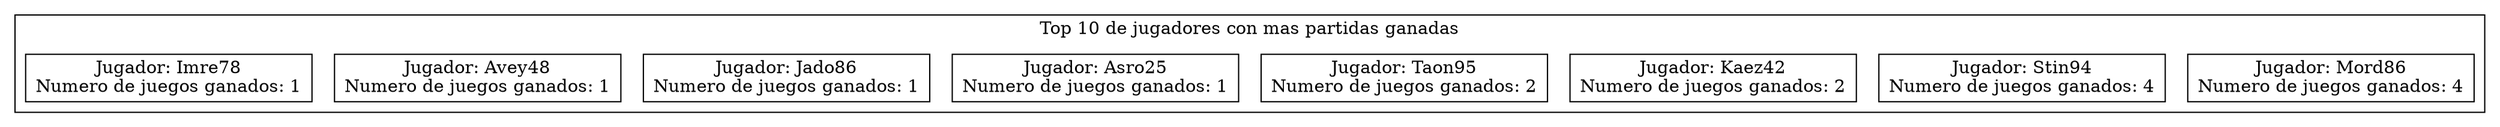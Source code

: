 digraph{
node[shape = record]
subgraph clusterTop{
label="Top 10 de jugadores con mas partidas ganadas"
top0[label = "Jugador: Mord86\nNumero de juegos ganados: 4"];
top1[label = "Jugador: Stin94\nNumero de juegos ganados: 4"];
top2[label = "Jugador: Kaez42\nNumero de juegos ganados: 2"];
top3[label = "Jugador: Taon95\nNumero de juegos ganados: 2"];
top4[label = "Jugador: Asro25\nNumero de juegos ganados: 1"];
top5[label = "Jugador: Jado86\nNumero de juegos ganados: 1"];
top6[label = "Jugador: Avey48\nNumero de juegos ganados: 1"];
top7[label = "Jugador: Imre78\nNumero de juegos ganados: 1"];
}
}
